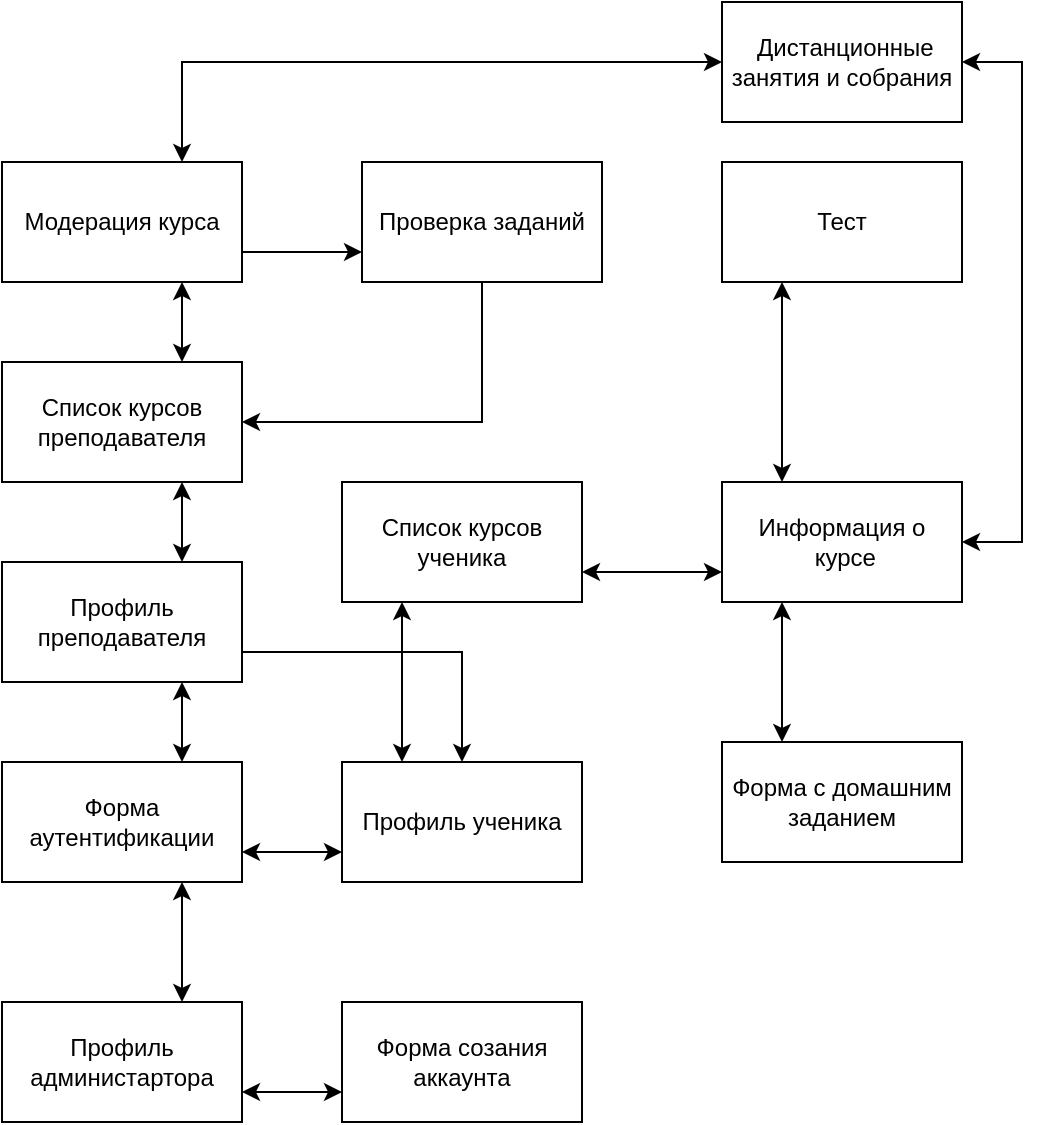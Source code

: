 <mxfile version="24.2.5" type="github">
  <diagram name="Page-1" id="c4tfYbR3UJZftyZU3BXN">
    <mxGraphModel dx="1019" dy="513" grid="1" gridSize="10" guides="1" tooltips="1" connect="1" arrows="1" fold="1" page="1" pageScale="1" pageWidth="850" pageHeight="1100" math="0" shadow="0">
      <root>
        <mxCell id="0" />
        <mxCell id="1" parent="0" />
        <mxCell id="DQJm9BZzZTxkYq87aLKx-10" style="edgeStyle=orthogonalEdgeStyle;rounded=0;orthogonalLoop=1;jettySize=auto;html=1;exitX=1;exitY=0.75;exitDx=0;exitDy=0;entryX=0;entryY=0.75;entryDx=0;entryDy=0;startArrow=classic;startFill=1;" edge="1" parent="1" source="DQJm9BZzZTxkYq87aLKx-3" target="DQJm9BZzZTxkYq87aLKx-4">
          <mxGeometry relative="1" as="geometry" />
        </mxCell>
        <mxCell id="DQJm9BZzZTxkYq87aLKx-23" style="edgeStyle=orthogonalEdgeStyle;rounded=0;orthogonalLoop=1;jettySize=auto;html=1;exitX=0.75;exitY=0;exitDx=0;exitDy=0;entryX=0.75;entryY=1;entryDx=0;entryDy=0;startArrow=classic;startFill=1;" edge="1" parent="1" source="DQJm9BZzZTxkYq87aLKx-3" target="DQJm9BZzZTxkYq87aLKx-22">
          <mxGeometry relative="1" as="geometry" />
        </mxCell>
        <mxCell id="DQJm9BZzZTxkYq87aLKx-3" value="Форма аутентификации" style="rounded=0;whiteSpace=wrap;html=1;" vertex="1" parent="1">
          <mxGeometry x="330" y="690" width="120" height="60" as="geometry" />
        </mxCell>
        <mxCell id="DQJm9BZzZTxkYq87aLKx-4" value="Профиль ученика" style="rounded=0;whiteSpace=wrap;html=1;" vertex="1" parent="1">
          <mxGeometry x="500" y="690" width="120" height="60" as="geometry" />
        </mxCell>
        <mxCell id="DQJm9BZzZTxkYq87aLKx-13" style="edgeStyle=orthogonalEdgeStyle;rounded=0;orthogonalLoop=1;jettySize=auto;html=1;exitX=0.25;exitY=1;exitDx=0;exitDy=0;entryX=0.25;entryY=0;entryDx=0;entryDy=0;startArrow=classic;startFill=1;" edge="1" parent="1" source="DQJm9BZzZTxkYq87aLKx-5" target="DQJm9BZzZTxkYq87aLKx-4">
          <mxGeometry relative="1" as="geometry" />
        </mxCell>
        <mxCell id="DQJm9BZzZTxkYq87aLKx-14" style="edgeStyle=orthogonalEdgeStyle;rounded=0;orthogonalLoop=1;jettySize=auto;html=1;exitX=1;exitY=0.75;exitDx=0;exitDy=0;entryX=0;entryY=0.75;entryDx=0;entryDy=0;startArrow=classic;startFill=1;" edge="1" parent="1" source="DQJm9BZzZTxkYq87aLKx-5" target="DQJm9BZzZTxkYq87aLKx-6">
          <mxGeometry relative="1" as="geometry" />
        </mxCell>
        <mxCell id="DQJm9BZzZTxkYq87aLKx-5" value="Список курсов ученика" style="rounded=0;whiteSpace=wrap;html=1;" vertex="1" parent="1">
          <mxGeometry x="500" y="550" width="120" height="60" as="geometry" />
        </mxCell>
        <mxCell id="DQJm9BZzZTxkYq87aLKx-17" style="edgeStyle=orthogonalEdgeStyle;rounded=0;orthogonalLoop=1;jettySize=auto;html=1;exitX=0.25;exitY=1;exitDx=0;exitDy=0;entryX=0.25;entryY=0;entryDx=0;entryDy=0;startArrow=classic;startFill=1;" edge="1" parent="1" source="DQJm9BZzZTxkYq87aLKx-6" target="DQJm9BZzZTxkYq87aLKx-16">
          <mxGeometry relative="1" as="geometry" />
        </mxCell>
        <mxCell id="DQJm9BZzZTxkYq87aLKx-45" style="edgeStyle=orthogonalEdgeStyle;rounded=0;orthogonalLoop=1;jettySize=auto;html=1;entryX=1;entryY=0.5;entryDx=0;entryDy=0;startArrow=classic;startFill=1;" edge="1" parent="1" source="DQJm9BZzZTxkYq87aLKx-6" target="DQJm9BZzZTxkYq87aLKx-43">
          <mxGeometry relative="1" as="geometry">
            <Array as="points">
              <mxPoint x="840" y="580" />
              <mxPoint x="840" y="340" />
            </Array>
          </mxGeometry>
        </mxCell>
        <mxCell id="DQJm9BZzZTxkYq87aLKx-6" value="&lt;div&gt;Информация о&lt;/div&gt;&lt;div&gt;&amp;nbsp;курсе&lt;/div&gt;" style="rounded=0;whiteSpace=wrap;html=1;" vertex="1" parent="1">
          <mxGeometry x="690" y="550" width="120" height="60" as="geometry" />
        </mxCell>
        <mxCell id="DQJm9BZzZTxkYq87aLKx-9" style="edgeStyle=orthogonalEdgeStyle;rounded=0;orthogonalLoop=1;jettySize=auto;html=1;exitX=0.75;exitY=0;exitDx=0;exitDy=0;entryX=0.75;entryY=1;entryDx=0;entryDy=0;startArrow=classic;startFill=1;" edge="1" parent="1" source="DQJm9BZzZTxkYq87aLKx-7" target="DQJm9BZzZTxkYq87aLKx-3">
          <mxGeometry relative="1" as="geometry" />
        </mxCell>
        <mxCell id="DQJm9BZzZTxkYq87aLKx-39" style="edgeStyle=orthogonalEdgeStyle;rounded=0;orthogonalLoop=1;jettySize=auto;html=1;exitX=1;exitY=0.75;exitDx=0;exitDy=0;entryX=0;entryY=0.75;entryDx=0;entryDy=0;startArrow=classic;startFill=1;" edge="1" parent="1" source="DQJm9BZzZTxkYq87aLKx-7" target="DQJm9BZzZTxkYq87aLKx-38">
          <mxGeometry relative="1" as="geometry" />
        </mxCell>
        <mxCell id="DQJm9BZzZTxkYq87aLKx-7" value="Профиль администартора" style="rounded=0;whiteSpace=wrap;html=1;" vertex="1" parent="1">
          <mxGeometry x="330" y="810" width="120" height="60" as="geometry" />
        </mxCell>
        <mxCell id="DQJm9BZzZTxkYq87aLKx-16" value="Форма с домашним заданием" style="rounded=0;whiteSpace=wrap;html=1;" vertex="1" parent="1">
          <mxGeometry x="690" y="680" width="120" height="60" as="geometry" />
        </mxCell>
        <mxCell id="DQJm9BZzZTxkYq87aLKx-21" style="edgeStyle=orthogonalEdgeStyle;rounded=0;orthogonalLoop=1;jettySize=auto;html=1;exitX=0.25;exitY=1;exitDx=0;exitDy=0;entryX=0.25;entryY=0;entryDx=0;entryDy=0;startArrow=classic;startFill=1;" edge="1" parent="1" source="DQJm9BZzZTxkYq87aLKx-19" target="DQJm9BZzZTxkYq87aLKx-6">
          <mxGeometry relative="1" as="geometry" />
        </mxCell>
        <mxCell id="DQJm9BZzZTxkYq87aLKx-19" value="Тест" style="rounded=0;whiteSpace=wrap;html=1;" vertex="1" parent="1">
          <mxGeometry x="690" y="390" width="120" height="60" as="geometry" />
        </mxCell>
        <mxCell id="DQJm9BZzZTxkYq87aLKx-26" style="edgeStyle=orthogonalEdgeStyle;rounded=0;orthogonalLoop=1;jettySize=auto;html=1;exitX=0.75;exitY=0;exitDx=0;exitDy=0;entryX=0.75;entryY=1;entryDx=0;entryDy=0;startArrow=classic;startFill=1;" edge="1" parent="1" source="DQJm9BZzZTxkYq87aLKx-22" target="DQJm9BZzZTxkYq87aLKx-25">
          <mxGeometry relative="1" as="geometry" />
        </mxCell>
        <mxCell id="DQJm9BZzZTxkYq87aLKx-48" style="edgeStyle=orthogonalEdgeStyle;rounded=0;orthogonalLoop=1;jettySize=auto;html=1;exitX=1;exitY=0.75;exitDx=0;exitDy=0;entryX=0.5;entryY=0;entryDx=0;entryDy=0;" edge="1" parent="1" source="DQJm9BZzZTxkYq87aLKx-22" target="DQJm9BZzZTxkYq87aLKx-4">
          <mxGeometry relative="1" as="geometry" />
        </mxCell>
        <mxCell id="DQJm9BZzZTxkYq87aLKx-22" value="Профиль преподавателя" style="rounded=0;whiteSpace=wrap;html=1;" vertex="1" parent="1">
          <mxGeometry x="330" y="590" width="120" height="60" as="geometry" />
        </mxCell>
        <mxCell id="DQJm9BZzZTxkYq87aLKx-30" style="edgeStyle=orthogonalEdgeStyle;rounded=0;orthogonalLoop=1;jettySize=auto;html=1;exitX=0.75;exitY=0;exitDx=0;exitDy=0;entryX=0.75;entryY=1;entryDx=0;entryDy=0;startArrow=classic;startFill=1;" edge="1" parent="1" source="DQJm9BZzZTxkYq87aLKx-25" target="DQJm9BZzZTxkYq87aLKx-29">
          <mxGeometry relative="1" as="geometry" />
        </mxCell>
        <mxCell id="DQJm9BZzZTxkYq87aLKx-25" value="Список курсов преподавателя" style="rounded=0;whiteSpace=wrap;html=1;" vertex="1" parent="1">
          <mxGeometry x="330" y="490" width="120" height="60" as="geometry" />
        </mxCell>
        <mxCell id="DQJm9BZzZTxkYq87aLKx-36" style="edgeStyle=orthogonalEdgeStyle;rounded=0;orthogonalLoop=1;jettySize=auto;html=1;exitX=1;exitY=0.75;exitDx=0;exitDy=0;entryX=0;entryY=0.75;entryDx=0;entryDy=0;" edge="1" parent="1" source="DQJm9BZzZTxkYq87aLKx-29" target="DQJm9BZzZTxkYq87aLKx-34">
          <mxGeometry relative="1" as="geometry" />
        </mxCell>
        <mxCell id="DQJm9BZzZTxkYq87aLKx-47" style="edgeStyle=orthogonalEdgeStyle;rounded=0;orthogonalLoop=1;jettySize=auto;html=1;exitX=0.75;exitY=0;exitDx=0;exitDy=0;entryX=0;entryY=0.5;entryDx=0;entryDy=0;startArrow=classic;startFill=1;" edge="1" parent="1" source="DQJm9BZzZTxkYq87aLKx-29" target="DQJm9BZzZTxkYq87aLKx-43">
          <mxGeometry relative="1" as="geometry" />
        </mxCell>
        <mxCell id="DQJm9BZzZTxkYq87aLKx-29" value="Модерация курса" style="rounded=0;whiteSpace=wrap;html=1;" vertex="1" parent="1">
          <mxGeometry x="330" y="390" width="120" height="60" as="geometry" />
        </mxCell>
        <mxCell id="DQJm9BZzZTxkYq87aLKx-41" style="edgeStyle=orthogonalEdgeStyle;rounded=0;orthogonalLoop=1;jettySize=auto;html=1;entryX=1;entryY=0.5;entryDx=0;entryDy=0;" edge="1" parent="1" source="DQJm9BZzZTxkYq87aLKx-34" target="DQJm9BZzZTxkYq87aLKx-25">
          <mxGeometry relative="1" as="geometry">
            <Array as="points">
              <mxPoint x="570" y="520" />
            </Array>
          </mxGeometry>
        </mxCell>
        <mxCell id="DQJm9BZzZTxkYq87aLKx-34" value="Проверка заданий" style="rounded=0;whiteSpace=wrap;html=1;" vertex="1" parent="1">
          <mxGeometry x="510" y="390" width="120" height="60" as="geometry" />
        </mxCell>
        <mxCell id="DQJm9BZzZTxkYq87aLKx-38" value="Форма созания аккаунта" style="rounded=0;whiteSpace=wrap;html=1;" vertex="1" parent="1">
          <mxGeometry x="500" y="810" width="120" height="60" as="geometry" />
        </mxCell>
        <mxCell id="DQJm9BZzZTxkYq87aLKx-43" value="&amp;nbsp;Дистанционные занятия и собрания" style="rounded=0;whiteSpace=wrap;html=1;" vertex="1" parent="1">
          <mxGeometry x="690" y="310" width="120" height="60" as="geometry" />
        </mxCell>
      </root>
    </mxGraphModel>
  </diagram>
</mxfile>

